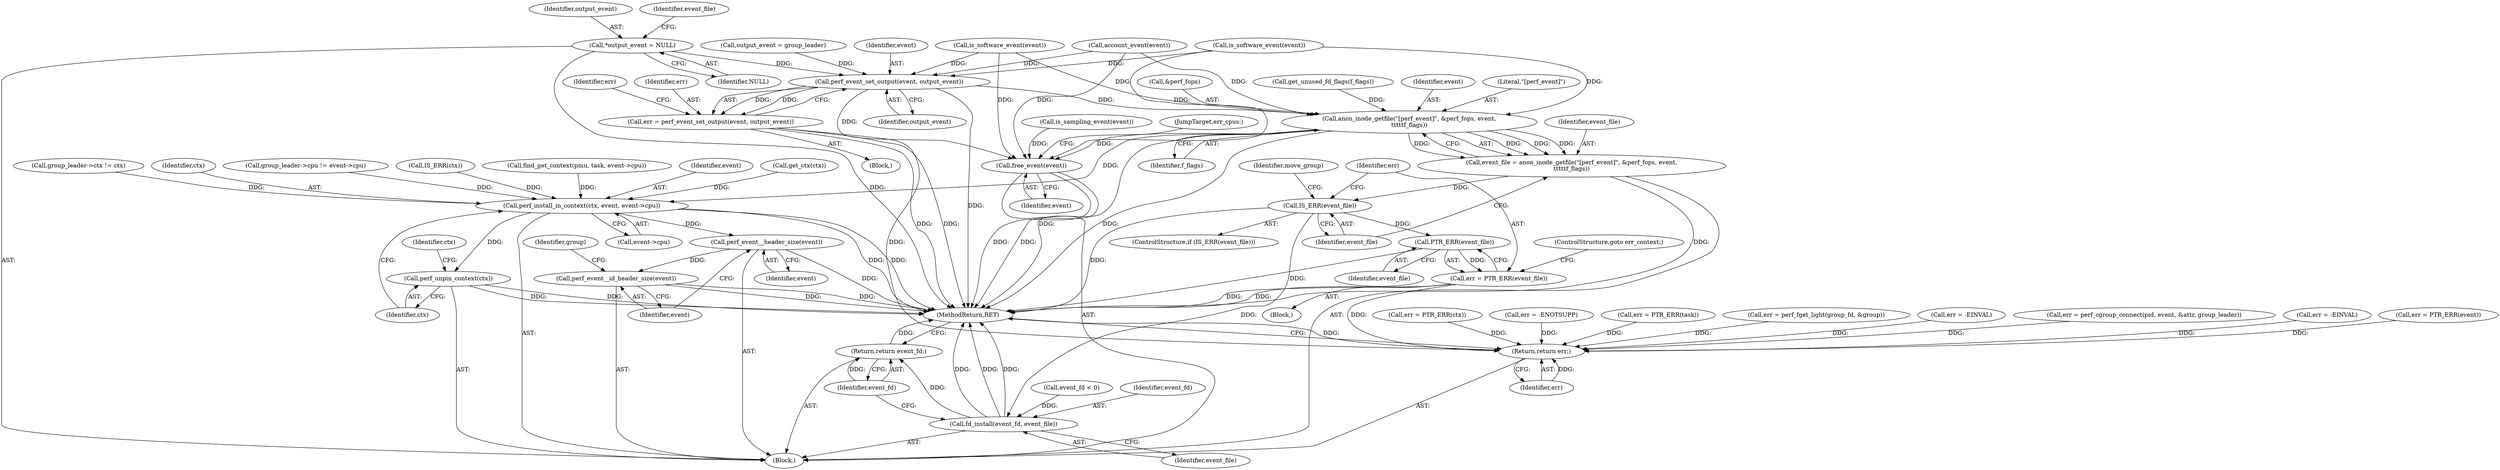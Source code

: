 digraph "0_linux_f63a8daa5812afef4f06c962351687e1ff9ccb2b@pointer" {
"1000133" [label="(Call,*output_event = NULL)"];
"1000509" [label="(Call,perf_event_set_output(event, output_event))"];
"1000507" [label="(Call,err = perf_event_set_output(event, output_event))"];
"1000666" [label="(Return,return err;)"];
"1000517" [label="(Call,anon_inode_getfile(\"[perf_event]\", &perf_fops, event,\n\t\t\t\t\tf_flags))"];
"1000515" [label="(Call,event_file = anon_inode_getfile(\"[perf_event]\", &perf_fops, event,\n\t\t\t\t\tf_flags))"];
"1000524" [label="(Call,IS_ERR(event_file))"];
"1000529" [label="(Call,PTR_ERR(event_file))"];
"1000527" [label="(Call,err = PTR_ERR(event_file))"];
"1000640" [label="(Call,fd_install(event_fd, event_file))"];
"1000643" [label="(Return,return event_fd;)"];
"1000596" [label="(Call,perf_install_in_context(ctx, event, event->cpu))"];
"1000602" [label="(Call,perf_unpin_context(ctx))"];
"1000634" [label="(Call,perf_event__header_size(event))"];
"1000636" [label="(Call,perf_event__id_header_size(event))"];
"1000651" [label="(Call,free_event(event))"];
"1000433" [label="(Call,IS_ERR(ctx))"];
"1000533" [label="(Identifier,move_group)"];
"1000426" [label="(Call,find_get_context(pmu, task, event->cpu))"];
"1000436" [label="(Call,err = PTR_ERR(ctx))"];
"1000380" [label="(Call,err = -ENOTSUPP)"];
"1000134" [label="(Identifier,output_event)"];
"1000516" [label="(Identifier,event_file)"];
"1000506" [label="(Block,)"];
"1000529" [label="(Call,PTR_ERR(event_file))"];
"1000598" [label="(Identifier,event)"];
"1000127" [label="(Block,)"];
"1000508" [label="(Identifier,err)"];
"1000302" [label="(Call,err = PTR_ERR(task))"];
"1000668" [label="(MethodReturn,RET)"];
"1000594" [label="(Call,get_ctx(ctx))"];
"1000523" [label="(ControlStructure,if (IS_ERR(event_file)))"];
"1000489" [label="(Call,group_leader->ctx != ctx)"];
"1000636" [label="(Call,perf_event__id_header_size(event))"];
"1000402" [label="(Call,is_software_event(event))"];
"1000517" [label="(Call,anon_inode_getfile(\"[perf_event]\", &perf_fops, event,\n\t\t\t\t\tf_flags))"];
"1000385" [label="(Call,account_event(event))"];
"1000513" [label="(Identifier,err)"];
"1000667" [label="(Identifier,err)"];
"1000273" [label="(Call,output_event = group_leader)"];
"1000510" [label="(Identifier,event)"];
"1000528" [label="(Identifier,err)"];
"1000530" [label="(Identifier,event_file)"];
"1000603" [label="(Identifier,ctx)"];
"1000653" [label="(JumpTarget,err_cpus:)"];
"1000642" [label="(Identifier,event_file)"];
"1000521" [label="(Identifier,event)"];
"1000135" [label="(Identifier,NULL)"];
"1000651" [label="(Call,free_event(event))"];
"1000524" [label="(Call,IS_ERR(event_file))"];
"1000511" [label="(Identifier,output_event)"];
"1000253" [label="(Call,err = perf_fget_light(group_fd, &group))"];
"1000652" [label="(Identifier,event)"];
"1000322" [label="(Call,err = -EINVAL)"];
"1000666" [label="(Return,return err;)"];
"1000640" [label="(Call,fd_install(event_fd, event_file))"];
"1000142" [label="(Identifier,event_file)"];
"1000518" [label="(Literal,\"[perf_event]\")"];
"1000522" [label="(Identifier,f_flags)"];
"1000515" [label="(Call,event_file = anon_inode_getfile(\"[perf_event]\", &perf_fops, event,\n\t\t\t\t\tf_flags))"];
"1000641" [label="(Identifier,event_fd)"];
"1000396" [label="(Call,is_software_event(event))"];
"1000597" [label="(Identifier,ctx)"];
"1000596" [label="(Call,perf_install_in_context(ctx, event, event->cpu))"];
"1000133" [label="(Call,*output_event = NULL)"];
"1000602" [label="(Call,perf_unpin_context(ctx))"];
"1000509" [label="(Call,perf_event_set_output(event, output_event))"];
"1000242" [label="(Call,event_fd < 0)"];
"1000643" [label="(Return,return event_fd;)"];
"1000368" [label="(Call,is_sampling_event(event))"];
"1000353" [label="(Call,err = perf_cgroup_connect(pid, event, &attr, group_leader))"];
"1000531" [label="(ControlStructure,goto err_context;)"];
"1000607" [label="(Identifier,ctx)"];
"1000452" [label="(Call,err = -EINVAL)"];
"1000526" [label="(Block,)"];
"1000634" [label="(Call,perf_event__header_size(event))"];
"1000519" [label="(Call,&perf_fops)"];
"1000343" [label="(Call,err = PTR_ERR(event))"];
"1000507" [label="(Call,err = perf_event_set_output(event, output_event))"];
"1000644" [label="(Identifier,event_fd)"];
"1000525" [label="(Identifier,event_file)"];
"1000478" [label="(Call,group_leader->cpu != event->cpu)"];
"1000239" [label="(Call,get_unused_fd_flags(f_flags))"];
"1000639" [label="(Identifier,group)"];
"1000635" [label="(Identifier,event)"];
"1000527" [label="(Call,err = PTR_ERR(event_file))"];
"1000637" [label="(Identifier,event)"];
"1000599" [label="(Call,event->cpu)"];
"1000133" -> "1000127"  [label="AST: "];
"1000133" -> "1000135"  [label="CFG: "];
"1000134" -> "1000133"  [label="AST: "];
"1000135" -> "1000133"  [label="AST: "];
"1000142" -> "1000133"  [label="CFG: "];
"1000133" -> "1000668"  [label="DDG: "];
"1000133" -> "1000509"  [label="DDG: "];
"1000509" -> "1000507"  [label="AST: "];
"1000509" -> "1000511"  [label="CFG: "];
"1000510" -> "1000509"  [label="AST: "];
"1000511" -> "1000509"  [label="AST: "];
"1000507" -> "1000509"  [label="CFG: "];
"1000509" -> "1000668"  [label="DDG: "];
"1000509" -> "1000507"  [label="DDG: "];
"1000509" -> "1000507"  [label="DDG: "];
"1000396" -> "1000509"  [label="DDG: "];
"1000402" -> "1000509"  [label="DDG: "];
"1000385" -> "1000509"  [label="DDG: "];
"1000273" -> "1000509"  [label="DDG: "];
"1000509" -> "1000517"  [label="DDG: "];
"1000509" -> "1000651"  [label="DDG: "];
"1000507" -> "1000506"  [label="AST: "];
"1000508" -> "1000507"  [label="AST: "];
"1000513" -> "1000507"  [label="CFG: "];
"1000507" -> "1000668"  [label="DDG: "];
"1000507" -> "1000668"  [label="DDG: "];
"1000507" -> "1000666"  [label="DDG: "];
"1000666" -> "1000127"  [label="AST: "];
"1000666" -> "1000667"  [label="CFG: "];
"1000667" -> "1000666"  [label="AST: "];
"1000668" -> "1000666"  [label="CFG: "];
"1000666" -> "1000668"  [label="DDG: "];
"1000667" -> "1000666"  [label="DDG: "];
"1000343" -> "1000666"  [label="DDG: "];
"1000436" -> "1000666"  [label="DDG: "];
"1000253" -> "1000666"  [label="DDG: "];
"1000452" -> "1000666"  [label="DDG: "];
"1000322" -> "1000666"  [label="DDG: "];
"1000353" -> "1000666"  [label="DDG: "];
"1000380" -> "1000666"  [label="DDG: "];
"1000302" -> "1000666"  [label="DDG: "];
"1000527" -> "1000666"  [label="DDG: "];
"1000517" -> "1000515"  [label="AST: "];
"1000517" -> "1000522"  [label="CFG: "];
"1000518" -> "1000517"  [label="AST: "];
"1000519" -> "1000517"  [label="AST: "];
"1000521" -> "1000517"  [label="AST: "];
"1000522" -> "1000517"  [label="AST: "];
"1000515" -> "1000517"  [label="CFG: "];
"1000517" -> "1000668"  [label="DDG: "];
"1000517" -> "1000668"  [label="DDG: "];
"1000517" -> "1000515"  [label="DDG: "];
"1000517" -> "1000515"  [label="DDG: "];
"1000517" -> "1000515"  [label="DDG: "];
"1000517" -> "1000515"  [label="DDG: "];
"1000396" -> "1000517"  [label="DDG: "];
"1000402" -> "1000517"  [label="DDG: "];
"1000385" -> "1000517"  [label="DDG: "];
"1000239" -> "1000517"  [label="DDG: "];
"1000517" -> "1000596"  [label="DDG: "];
"1000517" -> "1000651"  [label="DDG: "];
"1000515" -> "1000127"  [label="AST: "];
"1000516" -> "1000515"  [label="AST: "];
"1000525" -> "1000515"  [label="CFG: "];
"1000515" -> "1000668"  [label="DDG: "];
"1000515" -> "1000524"  [label="DDG: "];
"1000524" -> "1000523"  [label="AST: "];
"1000524" -> "1000525"  [label="CFG: "];
"1000525" -> "1000524"  [label="AST: "];
"1000528" -> "1000524"  [label="CFG: "];
"1000533" -> "1000524"  [label="CFG: "];
"1000524" -> "1000668"  [label="DDG: "];
"1000524" -> "1000529"  [label="DDG: "];
"1000524" -> "1000640"  [label="DDG: "];
"1000529" -> "1000527"  [label="AST: "];
"1000529" -> "1000530"  [label="CFG: "];
"1000530" -> "1000529"  [label="AST: "];
"1000527" -> "1000529"  [label="CFG: "];
"1000529" -> "1000668"  [label="DDG: "];
"1000529" -> "1000527"  [label="DDG: "];
"1000527" -> "1000526"  [label="AST: "];
"1000528" -> "1000527"  [label="AST: "];
"1000531" -> "1000527"  [label="CFG: "];
"1000527" -> "1000668"  [label="DDG: "];
"1000527" -> "1000668"  [label="DDG: "];
"1000640" -> "1000127"  [label="AST: "];
"1000640" -> "1000642"  [label="CFG: "];
"1000641" -> "1000640"  [label="AST: "];
"1000642" -> "1000640"  [label="AST: "];
"1000644" -> "1000640"  [label="CFG: "];
"1000640" -> "1000668"  [label="DDG: "];
"1000640" -> "1000668"  [label="DDG: "];
"1000640" -> "1000668"  [label="DDG: "];
"1000242" -> "1000640"  [label="DDG: "];
"1000640" -> "1000643"  [label="DDG: "];
"1000643" -> "1000127"  [label="AST: "];
"1000643" -> "1000644"  [label="CFG: "];
"1000644" -> "1000643"  [label="AST: "];
"1000668" -> "1000643"  [label="CFG: "];
"1000643" -> "1000668"  [label="DDG: "];
"1000644" -> "1000643"  [label="DDG: "];
"1000596" -> "1000127"  [label="AST: "];
"1000596" -> "1000599"  [label="CFG: "];
"1000597" -> "1000596"  [label="AST: "];
"1000598" -> "1000596"  [label="AST: "];
"1000599" -> "1000596"  [label="AST: "];
"1000603" -> "1000596"  [label="CFG: "];
"1000596" -> "1000668"  [label="DDG: "];
"1000596" -> "1000668"  [label="DDG: "];
"1000594" -> "1000596"  [label="DDG: "];
"1000433" -> "1000596"  [label="DDG: "];
"1000489" -> "1000596"  [label="DDG: "];
"1000426" -> "1000596"  [label="DDG: "];
"1000478" -> "1000596"  [label="DDG: "];
"1000596" -> "1000602"  [label="DDG: "];
"1000596" -> "1000634"  [label="DDG: "];
"1000602" -> "1000127"  [label="AST: "];
"1000602" -> "1000603"  [label="CFG: "];
"1000603" -> "1000602"  [label="AST: "];
"1000607" -> "1000602"  [label="CFG: "];
"1000602" -> "1000668"  [label="DDG: "];
"1000602" -> "1000668"  [label="DDG: "];
"1000634" -> "1000127"  [label="AST: "];
"1000634" -> "1000635"  [label="CFG: "];
"1000635" -> "1000634"  [label="AST: "];
"1000637" -> "1000634"  [label="CFG: "];
"1000634" -> "1000668"  [label="DDG: "];
"1000634" -> "1000636"  [label="DDG: "];
"1000636" -> "1000127"  [label="AST: "];
"1000636" -> "1000637"  [label="CFG: "];
"1000637" -> "1000636"  [label="AST: "];
"1000639" -> "1000636"  [label="CFG: "];
"1000636" -> "1000668"  [label="DDG: "];
"1000636" -> "1000668"  [label="DDG: "];
"1000651" -> "1000127"  [label="AST: "];
"1000651" -> "1000652"  [label="CFG: "];
"1000652" -> "1000651"  [label="AST: "];
"1000653" -> "1000651"  [label="CFG: "];
"1000651" -> "1000668"  [label="DDG: "];
"1000651" -> "1000668"  [label="DDG: "];
"1000368" -> "1000651"  [label="DDG: "];
"1000396" -> "1000651"  [label="DDG: "];
"1000402" -> "1000651"  [label="DDG: "];
"1000385" -> "1000651"  [label="DDG: "];
}
